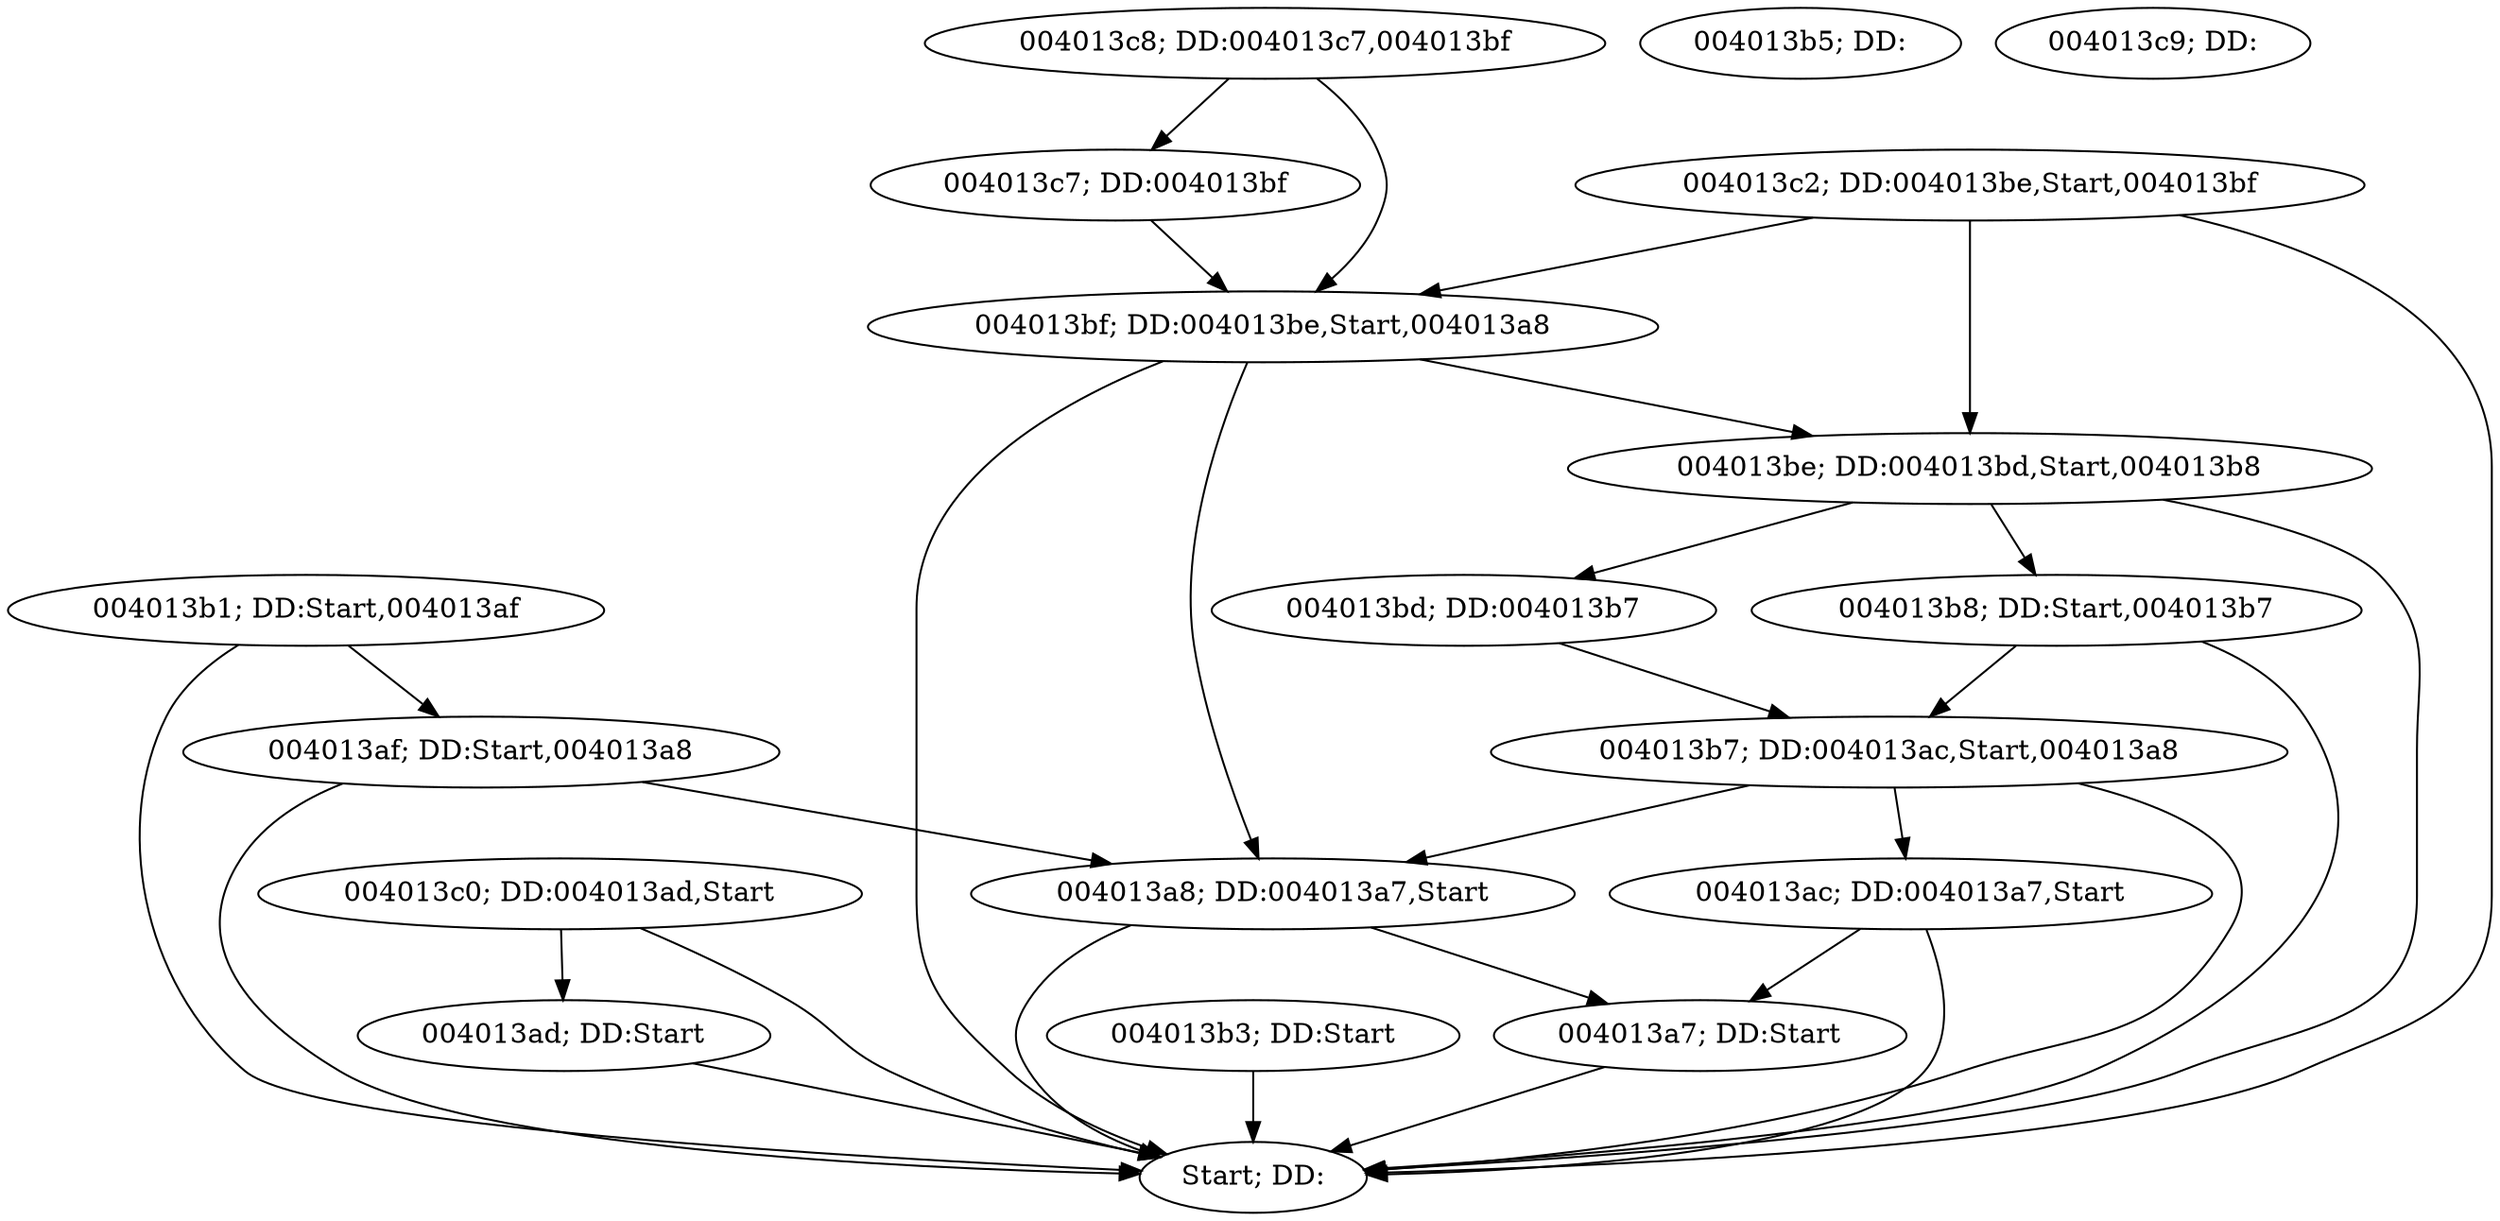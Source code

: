 digraph {
	n0 [label="Start; DD:"]
	n1 [label="004013a7; DD:Start"]
	n2 [label="004013a8; DD:004013a7,Start"]
	n3 [label="004013ac; DD:004013a7,Start"]
	n4 [label="004013ad; DD:Start"]
	n5 [label="004013af; DD:Start,004013a8"]
	n6 [label="004013b1; DD:Start,004013af"]
	n7 [label="004013b3; DD:Start"]
	n8 [label="004013b5; DD:"]
	n9 [label="004013b7; DD:004013ac,Start,004013a8"]
	n10 [label="004013b8; DD:Start,004013b7"]
	n11 [label="004013bd; DD:004013b7"]
	n12 [label="004013be; DD:004013bd,Start,004013b8"]
	n13 [label="004013bf; DD:004013be,Start,004013a8"]
	n14 [label="004013c0; DD:004013ad,Start"]
	n15 [label="004013c2; DD:004013be,Start,004013bf"]
	n16 [label="004013c7; DD:004013bf"]
	n17 [label="004013c8; DD:004013c7,004013bf"]
	n18 [label="004013c9; DD:"]

	n1 -> n0
	n2 -> n0
	n3 -> n0
	n4 -> n0
	n5 -> n0
	n6 -> n0
	n7 -> n0
	n9 -> n0
	n10 -> n0
	n10 -> n9
	n12 -> n0
	n13 -> n0
	n14 -> n0
	n15 -> n0
	n15 -> n13
	n15 -> n12
	n2 -> n1
	n3 -> n1
	n5 -> n2
	n6 -> n5
	n9 -> n2
	n9 -> n3
	n11 -> n9
	n12 -> n10
	n12 -> n11
	n13 -> n2
	n13 -> n12
	n14 -> n4
	n16 -> n13
	n17 -> n16
	n17 -> n13

}
